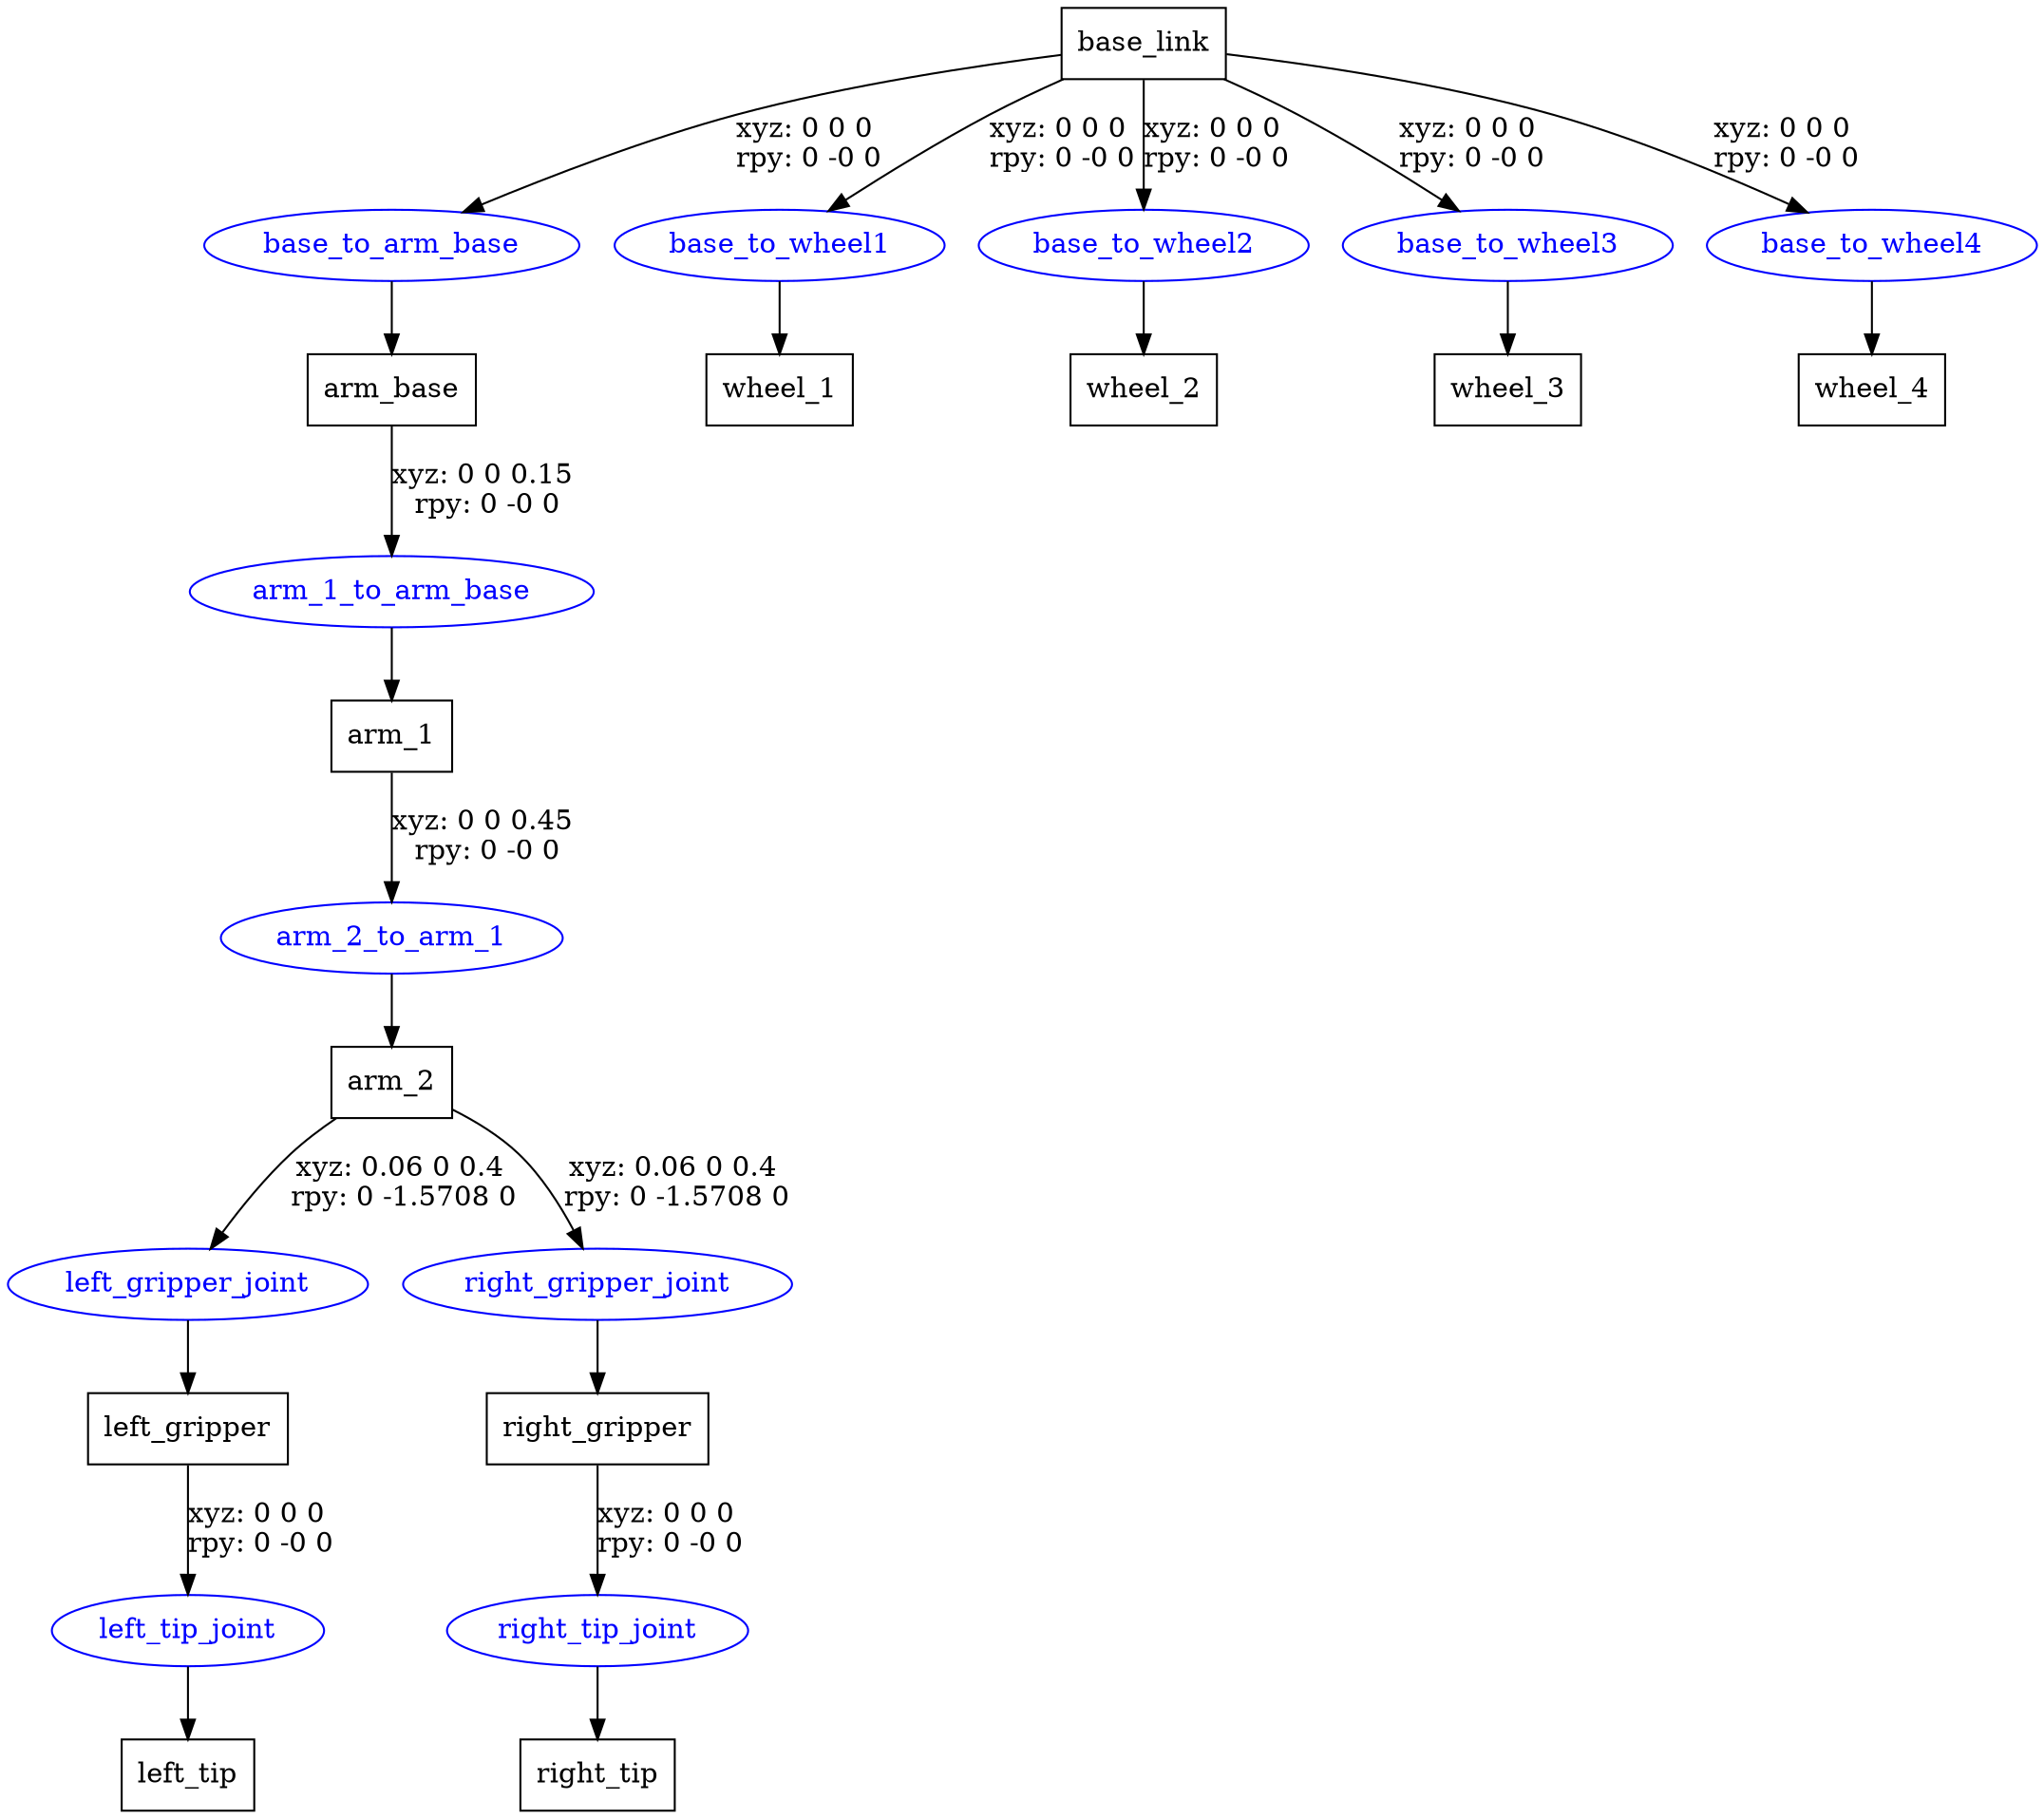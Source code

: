 digraph G {
node [shape=box];
"base_link" [label="base_link"];
"arm_base" [label="arm_base"];
"arm_1" [label="arm_1"];
"arm_2" [label="arm_2"];
"left_gripper" [label="left_gripper"];
"left_tip" [label="left_tip"];
"right_gripper" [label="right_gripper"];
"right_tip" [label="right_tip"];
"wheel_1" [label="wheel_1"];
"wheel_2" [label="wheel_2"];
"wheel_3" [label="wheel_3"];
"wheel_4" [label="wheel_4"];
node [shape=ellipse, color=blue, fontcolor=blue];
"base_link" -> "base_to_arm_base" [label="xyz: 0 0 0 \nrpy: 0 -0 0"]
"base_to_arm_base" -> "arm_base"
"arm_base" -> "arm_1_to_arm_base" [label="xyz: 0 0 0.15 \nrpy: 0 -0 0"]
"arm_1_to_arm_base" -> "arm_1"
"arm_1" -> "arm_2_to_arm_1" [label="xyz: 0 0 0.45 \nrpy: 0 -0 0"]
"arm_2_to_arm_1" -> "arm_2"
"arm_2" -> "left_gripper_joint" [label="xyz: 0.06 0 0.4 \nrpy: 0 -1.5708 0"]
"left_gripper_joint" -> "left_gripper"
"left_gripper" -> "left_tip_joint" [label="xyz: 0 0 0 \nrpy: 0 -0 0"]
"left_tip_joint" -> "left_tip"
"arm_2" -> "right_gripper_joint" [label="xyz: 0.06 0 0.4 \nrpy: 0 -1.5708 0"]
"right_gripper_joint" -> "right_gripper"
"right_gripper" -> "right_tip_joint" [label="xyz: 0 0 0 \nrpy: 0 -0 0"]
"right_tip_joint" -> "right_tip"
"base_link" -> "base_to_wheel1" [label="xyz: 0 0 0 \nrpy: 0 -0 0"]
"base_to_wheel1" -> "wheel_1"
"base_link" -> "base_to_wheel2" [label="xyz: 0 0 0 \nrpy: 0 -0 0"]
"base_to_wheel2" -> "wheel_2"
"base_link" -> "base_to_wheel3" [label="xyz: 0 0 0 \nrpy: 0 -0 0"]
"base_to_wheel3" -> "wheel_3"
"base_link" -> "base_to_wheel4" [label="xyz: 0 0 0 \nrpy: 0 -0 0"]
"base_to_wheel4" -> "wheel_4"
}

